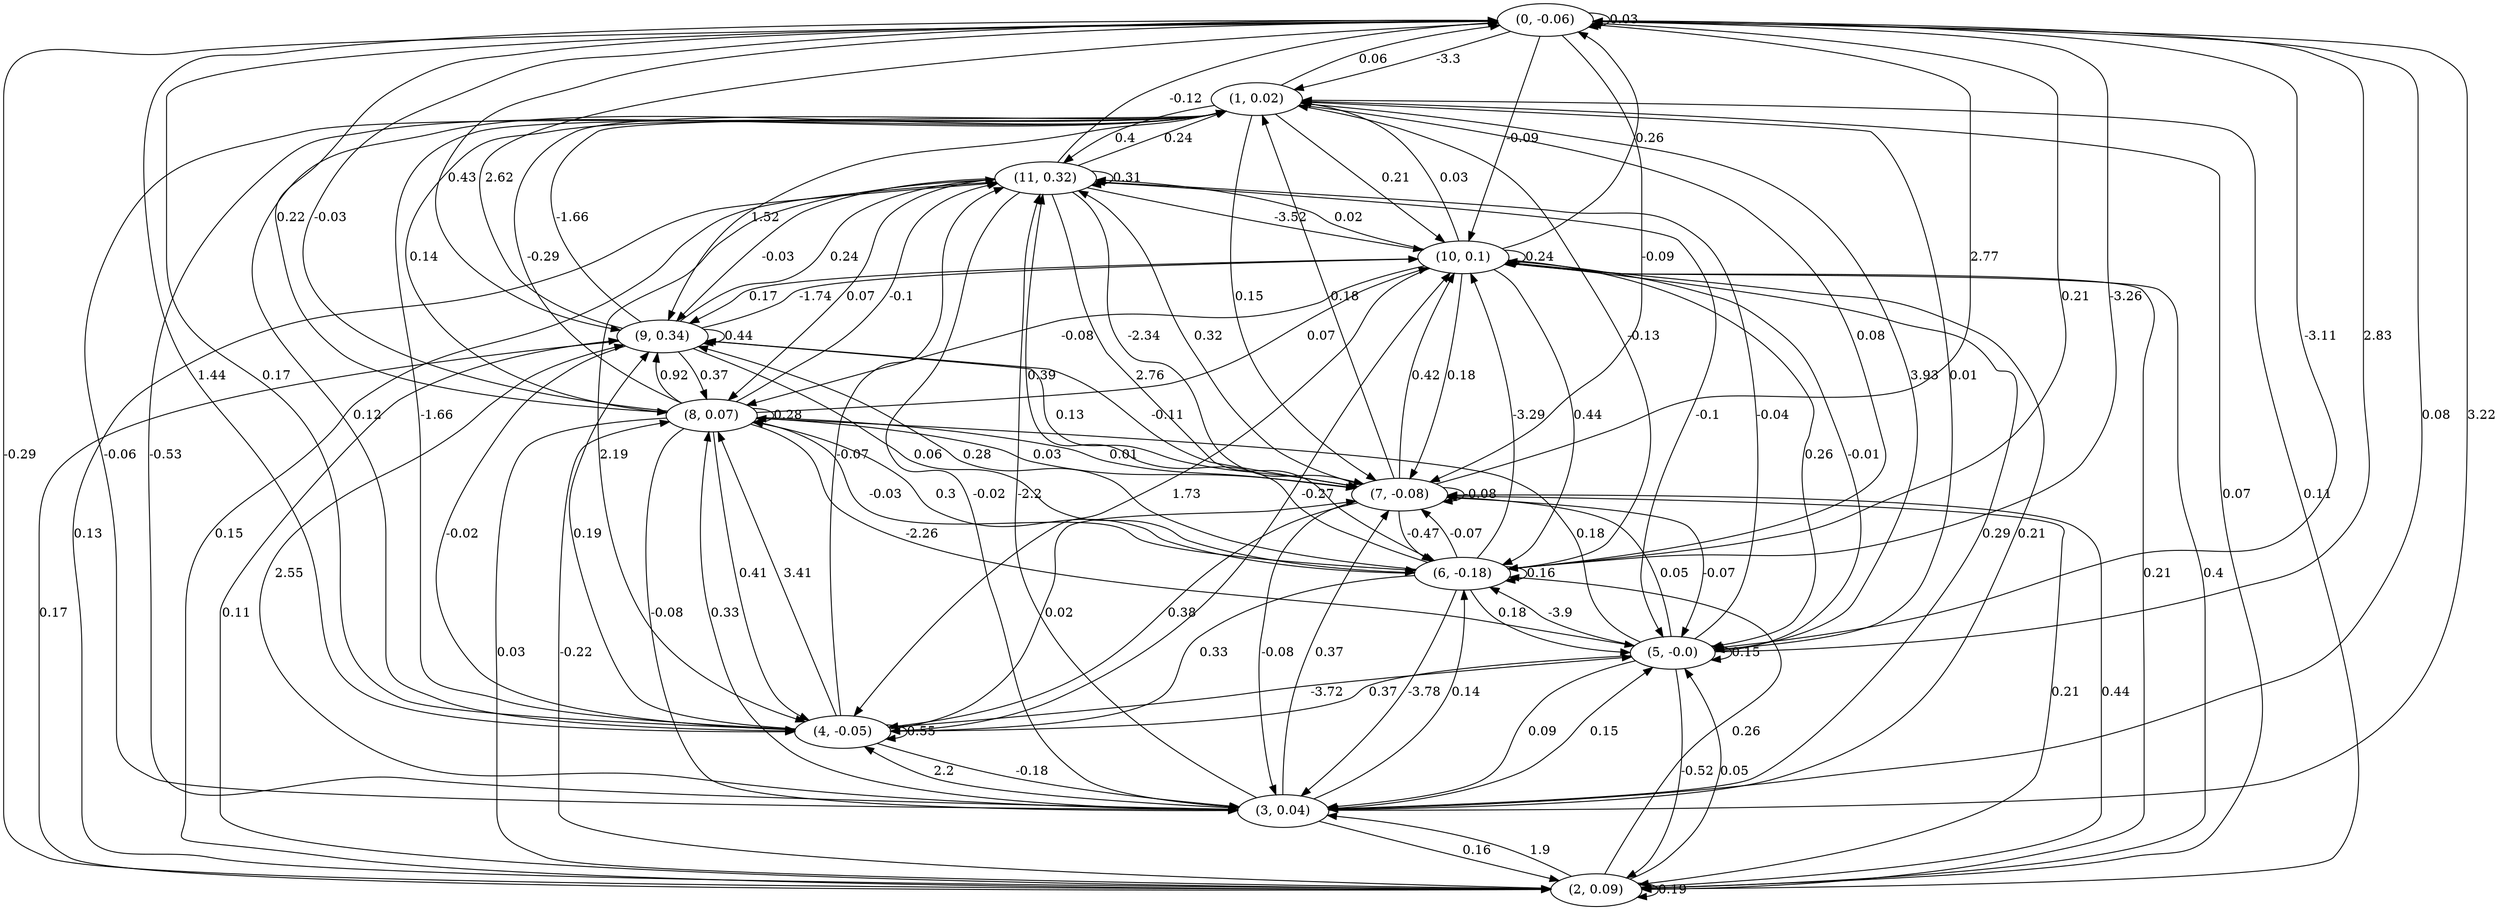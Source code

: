 digraph {
    0 [ label = "(0, -0.06)" ]
    1 [ label = "(1, 0.02)" ]
    2 [ label = "(2, 0.09)" ]
    3 [ label = "(3, 0.04)" ]
    4 [ label = "(4, -0.05)" ]
    5 [ label = "(5, -0.0)" ]
    6 [ label = "(6, -0.18)" ]
    7 [ label = "(7, -0.08)" ]
    8 [ label = "(8, 0.07)" ]
    9 [ label = "(9, 0.34)" ]
    10 [ label = "(10, 0.1)" ]
    11 [ label = "(11, 0.32)" ]
    0 -> 0 [ label = "0.03" ]
    2 -> 2 [ label = "0.19" ]
    4 -> 4 [ label = "0.55" ]
    5 -> 5 [ label = "0.15" ]
    6 -> 6 [ label = "0.16" ]
    7 -> 7 [ label = "-0.08" ]
    8 -> 8 [ label = "0.28" ]
    9 -> 9 [ label = "0.44" ]
    10 -> 10 [ label = "0.24" ]
    11 -> 11 [ label = "0.31" ]
    1 -> 0 [ label = "0.06" ]
    2 -> 0 [ label = "-0.29" ]
    3 -> 0 [ label = "3.22" ]
    4 -> 0 [ label = "0.17" ]
    5 -> 0 [ label = "2.83" ]
    6 -> 0 [ label = "-3.26" ]
    7 -> 0 [ label = "2.77" ]
    8 -> 0 [ label = "-0.03" ]
    9 -> 0 [ label = "2.62" ]
    10 -> 0 [ label = "0.26" ]
    11 -> 0 [ label = "-0.12" ]
    0 -> 1 [ label = "-3.3" ]
    2 -> 1 [ label = "0.11" ]
    3 -> 1 [ label = "-0.53" ]
    4 -> 1 [ label = "-1.66" ]
    5 -> 1 [ label = "0.01" ]
    6 -> 1 [ label = "-0.13" ]
    7 -> 1 [ label = "0.18" ]
    8 -> 1 [ label = "-0.29" ]
    9 -> 1 [ label = "-1.66" ]
    10 -> 1 [ label = "0.03" ]
    11 -> 1 [ label = "0.24" ]
    1 -> 2 [ label = "0.07" ]
    3 -> 2 [ label = "0.16" ]
    5 -> 2 [ label = "-0.52" ]
    7 -> 2 [ label = "0.21" ]
    8 -> 2 [ label = "0.03" ]
    9 -> 2 [ label = "0.17" ]
    10 -> 2 [ label = "0.21" ]
    11 -> 2 [ label = "0.15" ]
    0 -> 3 [ label = "0.08" ]
    1 -> 3 [ label = "-0.06" ]
    2 -> 3 [ label = "1.9" ]
    4 -> 3 [ label = "-0.18" ]
    5 -> 3 [ label = "0.09" ]
    6 -> 3 [ label = "-3.78" ]
    7 -> 3 [ label = "-0.08" ]
    8 -> 3 [ label = "-0.08" ]
    10 -> 3 [ label = "0.29" ]
    11 -> 3 [ label = "-0.02" ]
    0 -> 4 [ label = "1.44" ]
    1 -> 4 [ label = "0.12" ]
    3 -> 4 [ label = "2.2" ]
    5 -> 4 [ label = "0.37" ]
    6 -> 4 [ label = "0.33" ]
    7 -> 4 [ label = "0.38" ]
    8 -> 4 [ label = "0.41" ]
    9 -> 4 [ label = "-0.02" ]
    10 -> 4 [ label = "1.73" ]
    11 -> 4 [ label = "2.19" ]
    0 -> 5 [ label = "-3.11" ]
    1 -> 5 [ label = "3.93" ]
    2 -> 5 [ label = "0.05" ]
    3 -> 5 [ label = "0.15" ]
    4 -> 5 [ label = "-3.72" ]
    6 -> 5 [ label = "0.18" ]
    7 -> 5 [ label = "-0.07" ]
    8 -> 5 [ label = "-2.26" ]
    10 -> 5 [ label = "0.26" ]
    11 -> 5 [ label = "-0.1" ]
    0 -> 6 [ label = "0.21" ]
    1 -> 6 [ label = "0.08" ]
    2 -> 6 [ label = "0.26" ]
    3 -> 6 [ label = "0.14" ]
    5 -> 6 [ label = "-3.9" ]
    7 -> 6 [ label = "-0.47" ]
    8 -> 6 [ label = "-0.03" ]
    9 -> 6 [ label = "0.06" ]
    10 -> 6 [ label = "0.44" ]
    11 -> 6 [ label = "2.76" ]
    0 -> 7 [ label = "-0.09" ]
    1 -> 7 [ label = "0.15" ]
    2 -> 7 [ label = "0.44" ]
    3 -> 7 [ label = "0.37" ]
    4 -> 7 [ label = "0.02" ]
    5 -> 7 [ label = "0.05" ]
    6 -> 7 [ label = "-0.07" ]
    8 -> 7 [ label = "0.01" ]
    9 -> 7 [ label = "0.13" ]
    10 -> 7 [ label = "0.18" ]
    11 -> 7 [ label = "-2.34" ]
    0 -> 8 [ label = "0.22" ]
    1 -> 8 [ label = "0.14" ]
    2 -> 8 [ label = "-0.22" ]
    3 -> 8 [ label = "0.33" ]
    4 -> 8 [ label = "3.41" ]
    5 -> 8 [ label = "0.18" ]
    6 -> 8 [ label = "0.3" ]
    7 -> 8 [ label = "0.03" ]
    9 -> 8 [ label = "0.37" ]
    10 -> 8 [ label = "-0.08" ]
    11 -> 8 [ label = "0.07" ]
    0 -> 9 [ label = "0.43" ]
    1 -> 9 [ label = "1.52" ]
    2 -> 9 [ label = "0.11" ]
    3 -> 9 [ label = "2.55" ]
    4 -> 9 [ label = "0.19" ]
    6 -> 9 [ label = "0.28" ]
    7 -> 9 [ label = "-0.11" ]
    8 -> 9 [ label = "0.92" ]
    10 -> 9 [ label = "0.17" ]
    11 -> 9 [ label = "-0.03" ]
    0 -> 10 [ label = "-0.09" ]
    1 -> 10 [ label = "0.21" ]
    2 -> 10 [ label = "0.4" ]
    3 -> 10 [ label = "0.21" ]
    4 -> 10 [ label = "-0.27" ]
    5 -> 10 [ label = "-0.01" ]
    6 -> 10 [ label = "-3.29" ]
    7 -> 10 [ label = "0.42" ]
    8 -> 10 [ label = "0.07" ]
    9 -> 10 [ label = "-1.74" ]
    11 -> 10 [ label = "-3.52" ]
    1 -> 11 [ label = "0.4" ]
    2 -> 11 [ label = "0.13" ]
    3 -> 11 [ label = "-2.2" ]
    4 -> 11 [ label = "-0.07" ]
    5 -> 11 [ label = "-0.04" ]
    6 -> 11 [ label = "0.39" ]
    7 -> 11 [ label = "0.32" ]
    8 -> 11 [ label = "-0.1" ]
    9 -> 11 [ label = "0.24" ]
    10 -> 11 [ label = "0.02" ]
}

